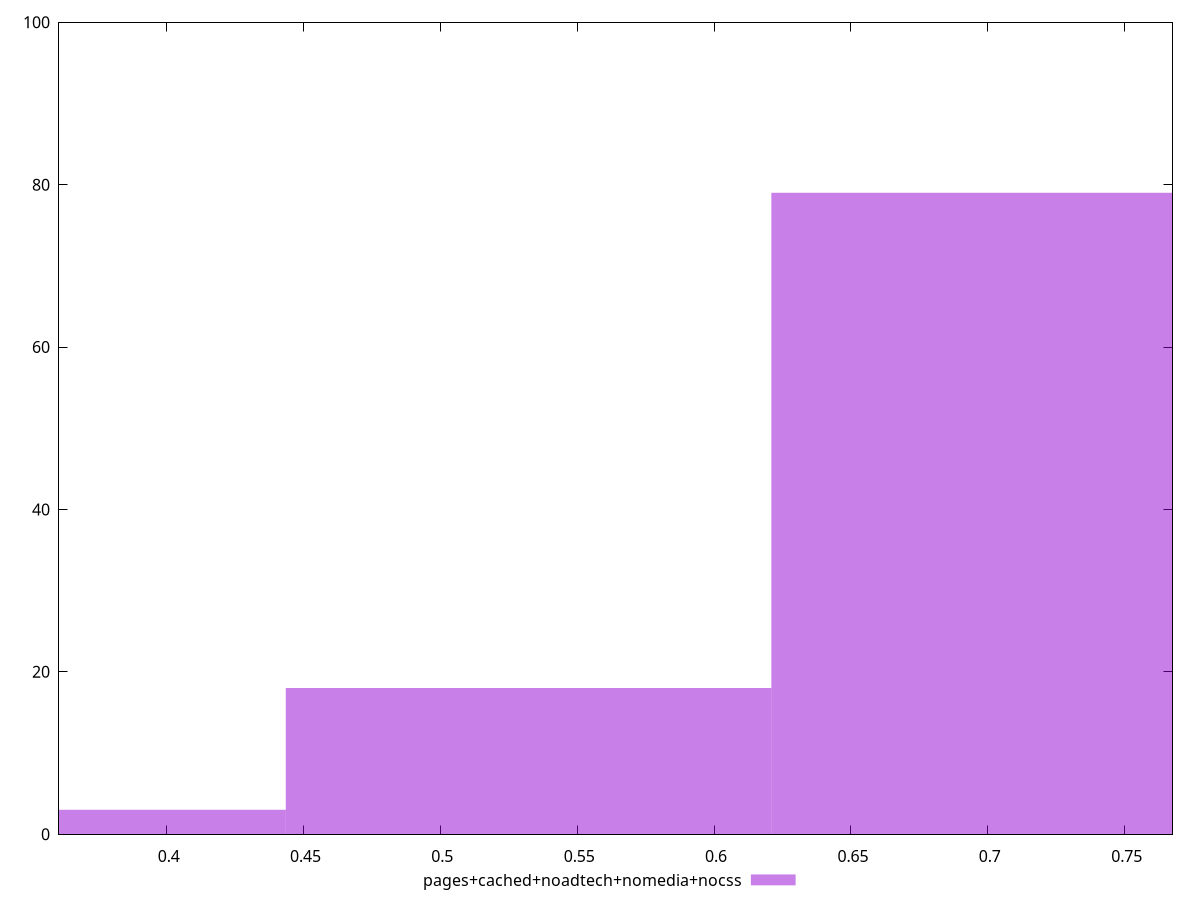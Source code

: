 reset

$pagesCachedNoadtechNomediaNocss <<EOF
0.7096311025276917 79
0.5322233268957688 18
0.35481555126384584 3
EOF

set key outside below
set boxwidth 0.17740777563192292
set xrange [0.36066792536539355:0.7674795466585453]
set yrange [0:100]
set trange [0:100]
set style fill transparent solid 0.5 noborder
set terminal svg size 640, 490 enhanced background rgb 'white'
set output "report_00013_2021-02-09T12-04-24.940Z/meta/pScore/comparison/histogram/4_vs_5.svg"

plot $pagesCachedNoadtechNomediaNocss title "pages+cached+noadtech+nomedia+nocss" with boxes

reset

